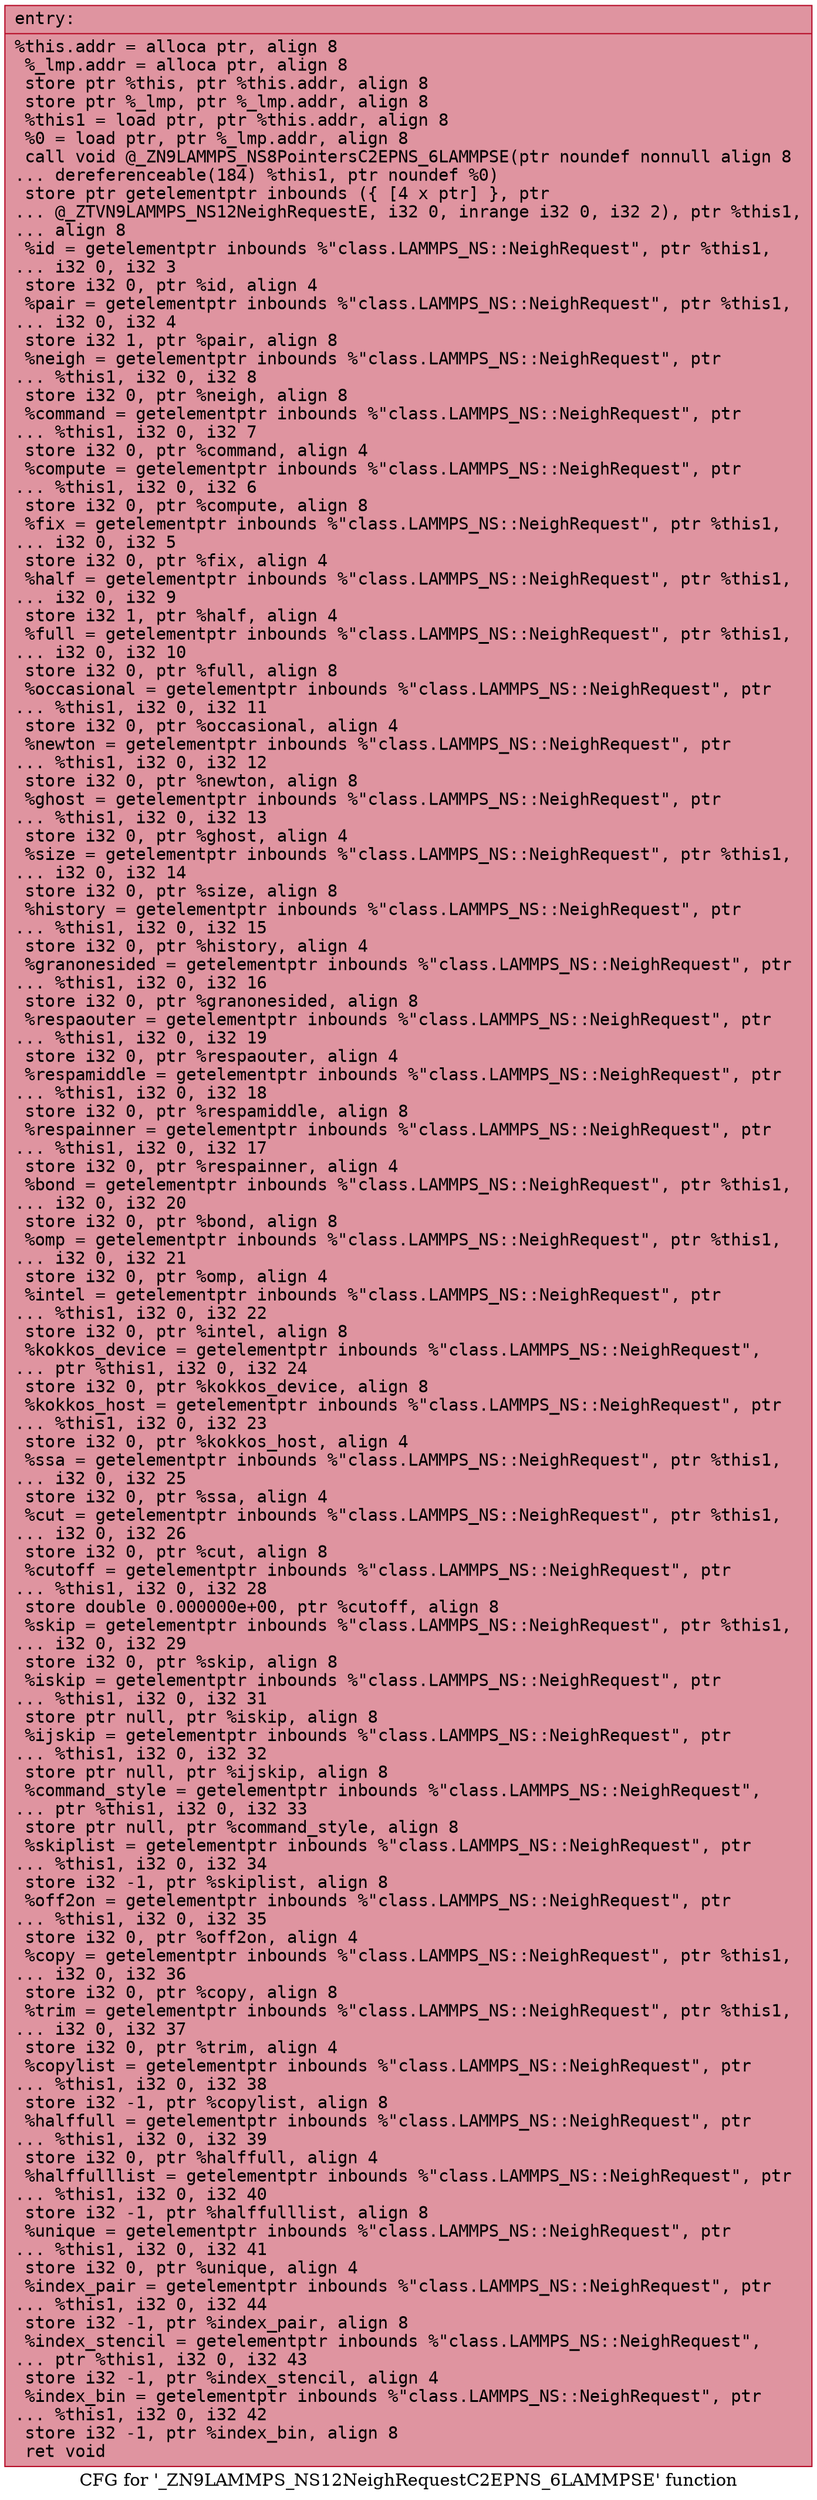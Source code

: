 digraph "CFG for '_ZN9LAMMPS_NS12NeighRequestC2EPNS_6LAMMPSE' function" {
	label="CFG for '_ZN9LAMMPS_NS12NeighRequestC2EPNS_6LAMMPSE' function";

	Node0x561f337b2ba0 [shape=record,color="#b70d28ff", style=filled, fillcolor="#b70d2870" fontname="Courier",label="{entry:\l|  %this.addr = alloca ptr, align 8\l  %_lmp.addr = alloca ptr, align 8\l  store ptr %this, ptr %this.addr, align 8\l  store ptr %_lmp, ptr %_lmp.addr, align 8\l  %this1 = load ptr, ptr %this.addr, align 8\l  %0 = load ptr, ptr %_lmp.addr, align 8\l  call void @_ZN9LAMMPS_NS8PointersC2EPNS_6LAMMPSE(ptr noundef nonnull align 8\l... dereferenceable(184) %this1, ptr noundef %0)\l  store ptr getelementptr inbounds (\{ [4 x ptr] \}, ptr\l... @_ZTVN9LAMMPS_NS12NeighRequestE, i32 0, inrange i32 0, i32 2), ptr %this1,\l... align 8\l  %id = getelementptr inbounds %\"class.LAMMPS_NS::NeighRequest\", ptr %this1,\l... i32 0, i32 3\l  store i32 0, ptr %id, align 4\l  %pair = getelementptr inbounds %\"class.LAMMPS_NS::NeighRequest\", ptr %this1,\l... i32 0, i32 4\l  store i32 1, ptr %pair, align 8\l  %neigh = getelementptr inbounds %\"class.LAMMPS_NS::NeighRequest\", ptr\l... %this1, i32 0, i32 8\l  store i32 0, ptr %neigh, align 8\l  %command = getelementptr inbounds %\"class.LAMMPS_NS::NeighRequest\", ptr\l... %this1, i32 0, i32 7\l  store i32 0, ptr %command, align 4\l  %compute = getelementptr inbounds %\"class.LAMMPS_NS::NeighRequest\", ptr\l... %this1, i32 0, i32 6\l  store i32 0, ptr %compute, align 8\l  %fix = getelementptr inbounds %\"class.LAMMPS_NS::NeighRequest\", ptr %this1,\l... i32 0, i32 5\l  store i32 0, ptr %fix, align 4\l  %half = getelementptr inbounds %\"class.LAMMPS_NS::NeighRequest\", ptr %this1,\l... i32 0, i32 9\l  store i32 1, ptr %half, align 4\l  %full = getelementptr inbounds %\"class.LAMMPS_NS::NeighRequest\", ptr %this1,\l... i32 0, i32 10\l  store i32 0, ptr %full, align 8\l  %occasional = getelementptr inbounds %\"class.LAMMPS_NS::NeighRequest\", ptr\l... %this1, i32 0, i32 11\l  store i32 0, ptr %occasional, align 4\l  %newton = getelementptr inbounds %\"class.LAMMPS_NS::NeighRequest\", ptr\l... %this1, i32 0, i32 12\l  store i32 0, ptr %newton, align 8\l  %ghost = getelementptr inbounds %\"class.LAMMPS_NS::NeighRequest\", ptr\l... %this1, i32 0, i32 13\l  store i32 0, ptr %ghost, align 4\l  %size = getelementptr inbounds %\"class.LAMMPS_NS::NeighRequest\", ptr %this1,\l... i32 0, i32 14\l  store i32 0, ptr %size, align 8\l  %history = getelementptr inbounds %\"class.LAMMPS_NS::NeighRequest\", ptr\l... %this1, i32 0, i32 15\l  store i32 0, ptr %history, align 4\l  %granonesided = getelementptr inbounds %\"class.LAMMPS_NS::NeighRequest\", ptr\l... %this1, i32 0, i32 16\l  store i32 0, ptr %granonesided, align 8\l  %respaouter = getelementptr inbounds %\"class.LAMMPS_NS::NeighRequest\", ptr\l... %this1, i32 0, i32 19\l  store i32 0, ptr %respaouter, align 4\l  %respamiddle = getelementptr inbounds %\"class.LAMMPS_NS::NeighRequest\", ptr\l... %this1, i32 0, i32 18\l  store i32 0, ptr %respamiddle, align 8\l  %respainner = getelementptr inbounds %\"class.LAMMPS_NS::NeighRequest\", ptr\l... %this1, i32 0, i32 17\l  store i32 0, ptr %respainner, align 4\l  %bond = getelementptr inbounds %\"class.LAMMPS_NS::NeighRequest\", ptr %this1,\l... i32 0, i32 20\l  store i32 0, ptr %bond, align 8\l  %omp = getelementptr inbounds %\"class.LAMMPS_NS::NeighRequest\", ptr %this1,\l... i32 0, i32 21\l  store i32 0, ptr %omp, align 4\l  %intel = getelementptr inbounds %\"class.LAMMPS_NS::NeighRequest\", ptr\l... %this1, i32 0, i32 22\l  store i32 0, ptr %intel, align 8\l  %kokkos_device = getelementptr inbounds %\"class.LAMMPS_NS::NeighRequest\",\l... ptr %this1, i32 0, i32 24\l  store i32 0, ptr %kokkos_device, align 8\l  %kokkos_host = getelementptr inbounds %\"class.LAMMPS_NS::NeighRequest\", ptr\l... %this1, i32 0, i32 23\l  store i32 0, ptr %kokkos_host, align 4\l  %ssa = getelementptr inbounds %\"class.LAMMPS_NS::NeighRequest\", ptr %this1,\l... i32 0, i32 25\l  store i32 0, ptr %ssa, align 4\l  %cut = getelementptr inbounds %\"class.LAMMPS_NS::NeighRequest\", ptr %this1,\l... i32 0, i32 26\l  store i32 0, ptr %cut, align 8\l  %cutoff = getelementptr inbounds %\"class.LAMMPS_NS::NeighRequest\", ptr\l... %this1, i32 0, i32 28\l  store double 0.000000e+00, ptr %cutoff, align 8\l  %skip = getelementptr inbounds %\"class.LAMMPS_NS::NeighRequest\", ptr %this1,\l... i32 0, i32 29\l  store i32 0, ptr %skip, align 8\l  %iskip = getelementptr inbounds %\"class.LAMMPS_NS::NeighRequest\", ptr\l... %this1, i32 0, i32 31\l  store ptr null, ptr %iskip, align 8\l  %ijskip = getelementptr inbounds %\"class.LAMMPS_NS::NeighRequest\", ptr\l... %this1, i32 0, i32 32\l  store ptr null, ptr %ijskip, align 8\l  %command_style = getelementptr inbounds %\"class.LAMMPS_NS::NeighRequest\",\l... ptr %this1, i32 0, i32 33\l  store ptr null, ptr %command_style, align 8\l  %skiplist = getelementptr inbounds %\"class.LAMMPS_NS::NeighRequest\", ptr\l... %this1, i32 0, i32 34\l  store i32 -1, ptr %skiplist, align 8\l  %off2on = getelementptr inbounds %\"class.LAMMPS_NS::NeighRequest\", ptr\l... %this1, i32 0, i32 35\l  store i32 0, ptr %off2on, align 4\l  %copy = getelementptr inbounds %\"class.LAMMPS_NS::NeighRequest\", ptr %this1,\l... i32 0, i32 36\l  store i32 0, ptr %copy, align 8\l  %trim = getelementptr inbounds %\"class.LAMMPS_NS::NeighRequest\", ptr %this1,\l... i32 0, i32 37\l  store i32 0, ptr %trim, align 4\l  %copylist = getelementptr inbounds %\"class.LAMMPS_NS::NeighRequest\", ptr\l... %this1, i32 0, i32 38\l  store i32 -1, ptr %copylist, align 8\l  %halffull = getelementptr inbounds %\"class.LAMMPS_NS::NeighRequest\", ptr\l... %this1, i32 0, i32 39\l  store i32 0, ptr %halffull, align 4\l  %halffulllist = getelementptr inbounds %\"class.LAMMPS_NS::NeighRequest\", ptr\l... %this1, i32 0, i32 40\l  store i32 -1, ptr %halffulllist, align 8\l  %unique = getelementptr inbounds %\"class.LAMMPS_NS::NeighRequest\", ptr\l... %this1, i32 0, i32 41\l  store i32 0, ptr %unique, align 4\l  %index_pair = getelementptr inbounds %\"class.LAMMPS_NS::NeighRequest\", ptr\l... %this1, i32 0, i32 44\l  store i32 -1, ptr %index_pair, align 8\l  %index_stencil = getelementptr inbounds %\"class.LAMMPS_NS::NeighRequest\",\l... ptr %this1, i32 0, i32 43\l  store i32 -1, ptr %index_stencil, align 4\l  %index_bin = getelementptr inbounds %\"class.LAMMPS_NS::NeighRequest\", ptr\l... %this1, i32 0, i32 42\l  store i32 -1, ptr %index_bin, align 8\l  ret void\l}"];
}
